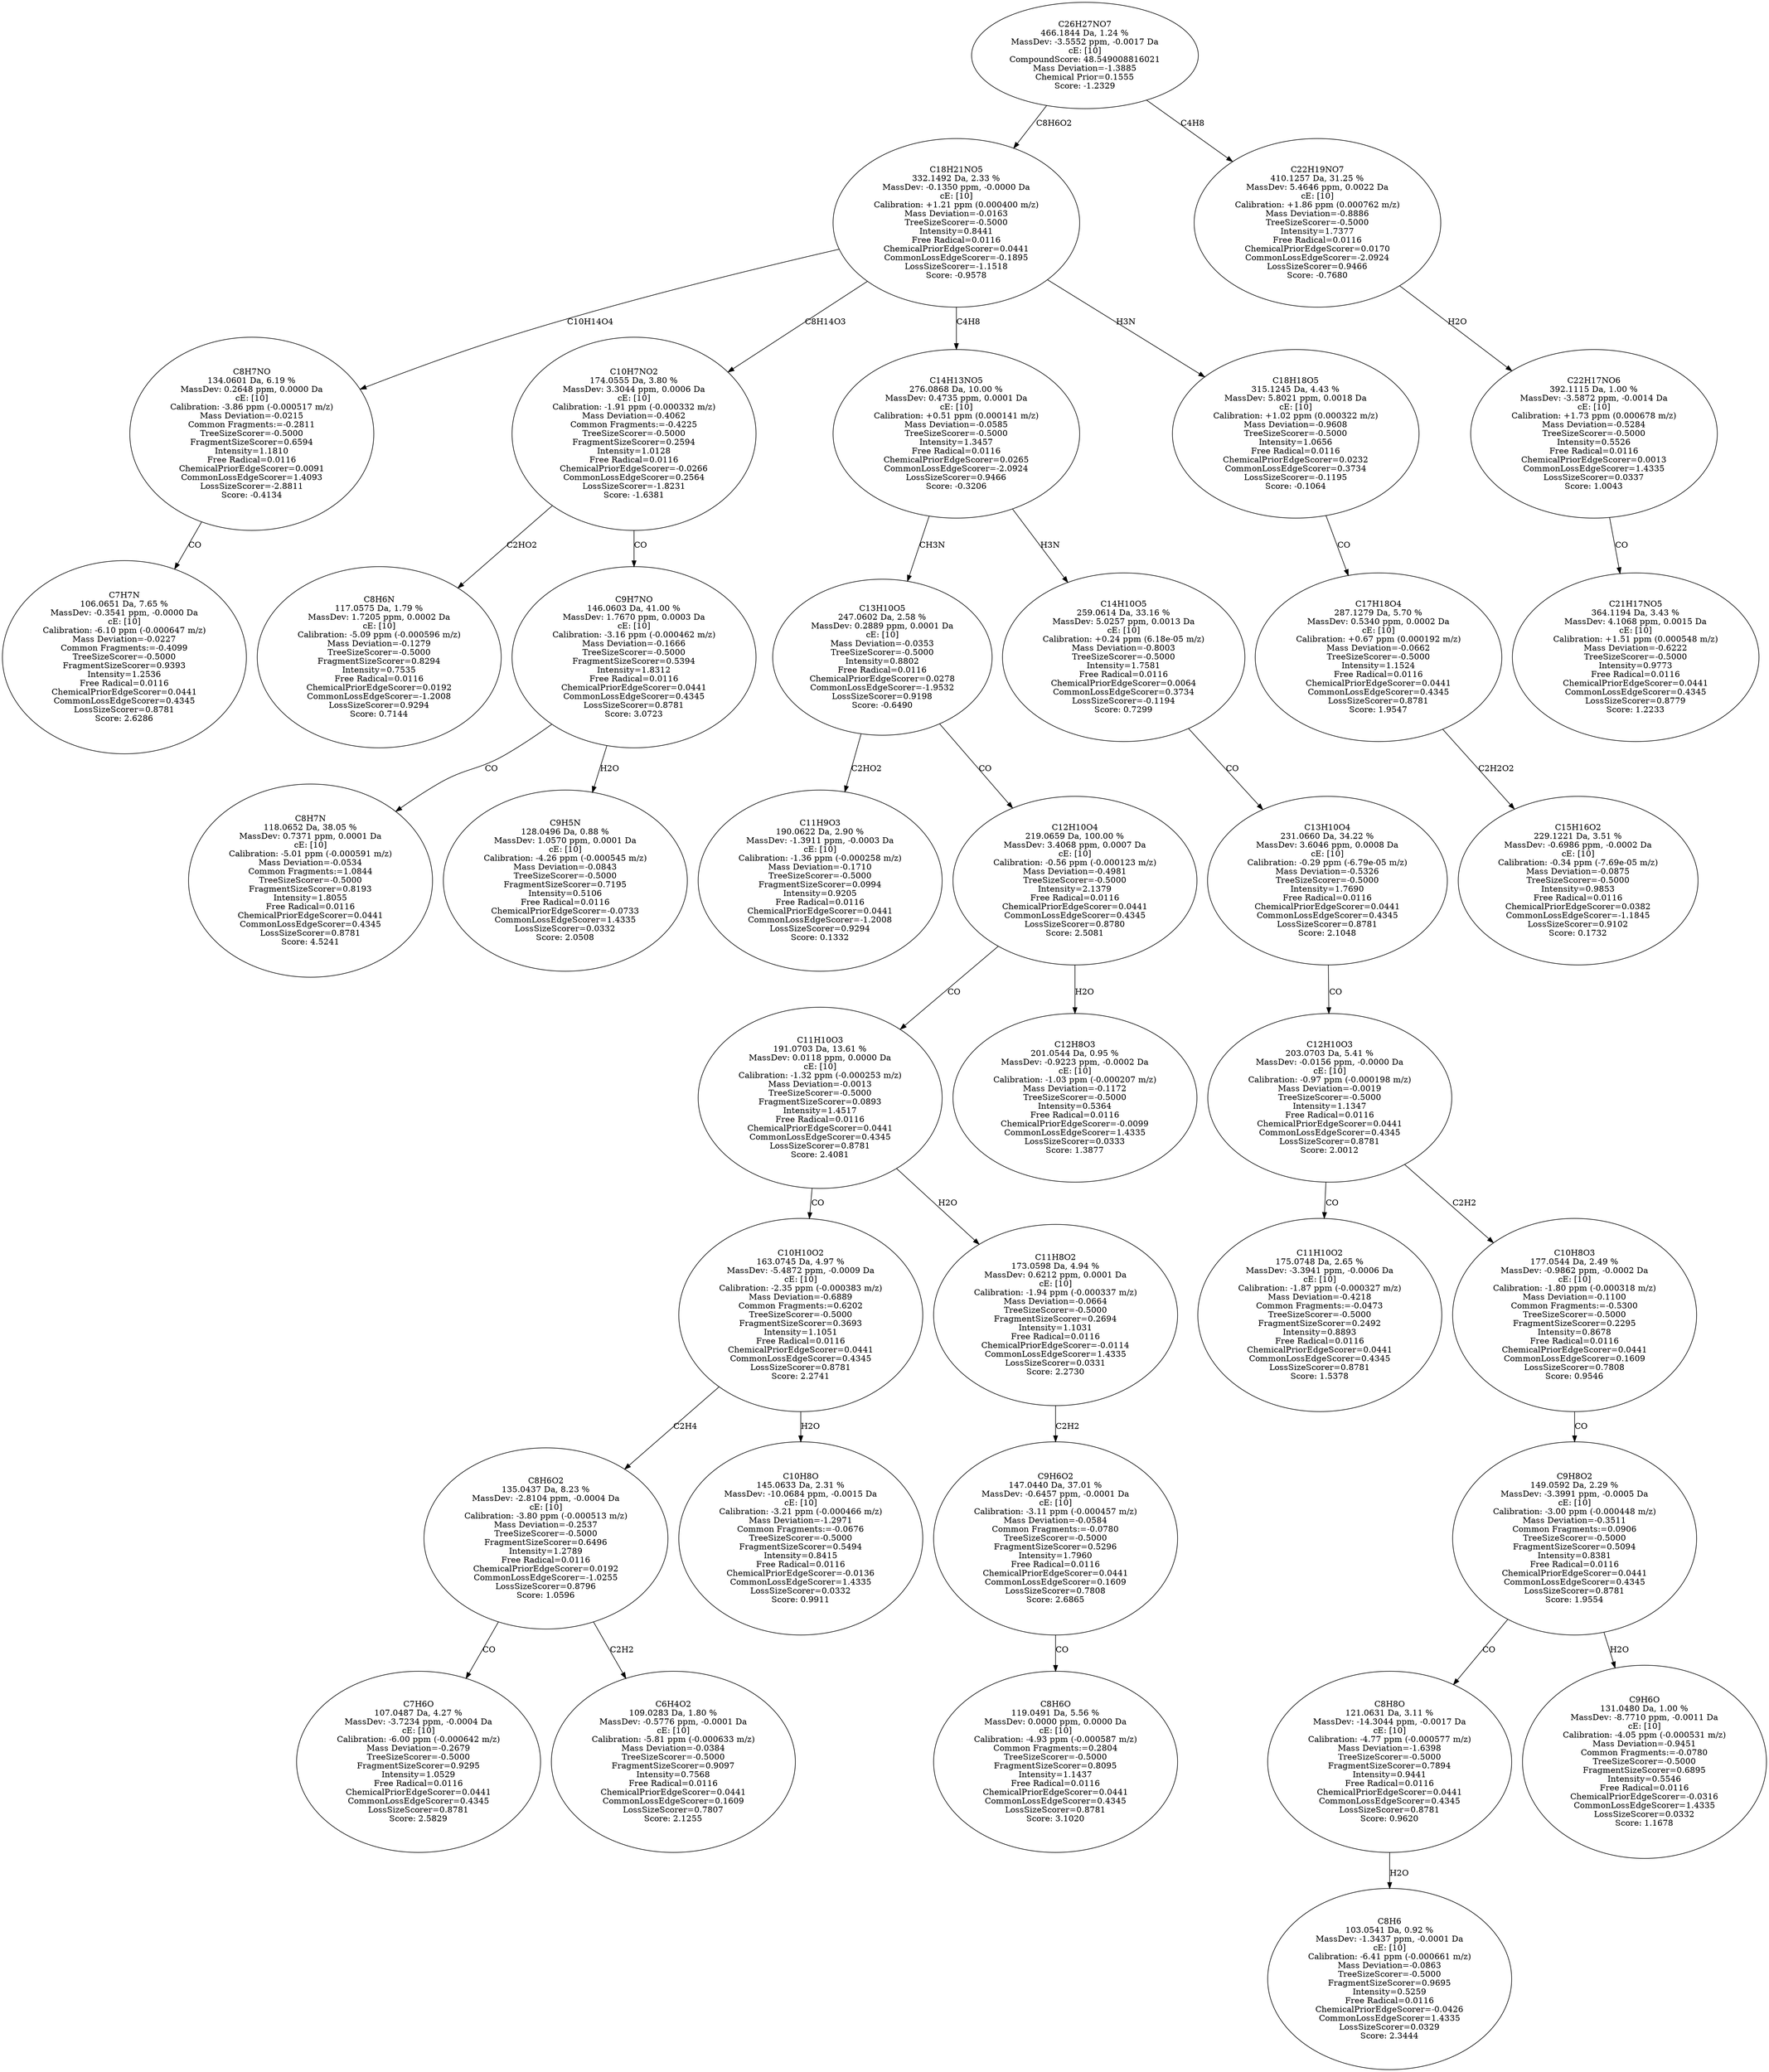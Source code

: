 strict digraph {
v1 [label="C7H7N\n106.0651 Da, 7.65 %\nMassDev: -0.3541 ppm, -0.0000 Da\ncE: [10]\nCalibration: -6.10 ppm (-0.000647 m/z)\nMass Deviation=-0.0227\nCommon Fragments:=-0.4099\nTreeSizeScorer=-0.5000\nFragmentSizeScorer=0.9393\nIntensity=1.2536\nFree Radical=0.0116\nChemicalPriorEdgeScorer=0.0441\nCommonLossEdgeScorer=0.4345\nLossSizeScorer=0.8781\nScore: 2.6286"];
v2 [label="C8H7NO\n134.0601 Da, 6.19 %\nMassDev: 0.2648 ppm, 0.0000 Da\ncE: [10]\nCalibration: -3.86 ppm (-0.000517 m/z)\nMass Deviation=-0.0215\nCommon Fragments:=-0.2811\nTreeSizeScorer=-0.5000\nFragmentSizeScorer=0.6594\nIntensity=1.1810\nFree Radical=0.0116\nChemicalPriorEdgeScorer=0.0091\nCommonLossEdgeScorer=1.4093\nLossSizeScorer=-2.8811\nScore: -0.4134"];
v3 [label="C8H6N\n117.0575 Da, 1.79 %\nMassDev: 1.7205 ppm, 0.0002 Da\ncE: [10]\nCalibration: -5.09 ppm (-0.000596 m/z)\nMass Deviation=-0.1279\nTreeSizeScorer=-0.5000\nFragmentSizeScorer=0.8294\nIntensity=0.7535\nFree Radical=0.0116\nChemicalPriorEdgeScorer=0.0192\nCommonLossEdgeScorer=-1.2008\nLossSizeScorer=0.9294\nScore: 0.7144"];
v4 [label="C8H7N\n118.0652 Da, 38.05 %\nMassDev: 0.7371 ppm, 0.0001 Da\ncE: [10]\nCalibration: -5.01 ppm (-0.000591 m/z)\nMass Deviation=-0.0534\nCommon Fragments:=1.0844\nTreeSizeScorer=-0.5000\nFragmentSizeScorer=0.8193\nIntensity=1.8055\nFree Radical=0.0116\nChemicalPriorEdgeScorer=0.0441\nCommonLossEdgeScorer=0.4345\nLossSizeScorer=0.8781\nScore: 4.5241"];
v5 [label="C9H5N\n128.0496 Da, 0.88 %\nMassDev: 1.0570 ppm, 0.0001 Da\ncE: [10]\nCalibration: -4.26 ppm (-0.000545 m/z)\nMass Deviation=-0.0843\nTreeSizeScorer=-0.5000\nFragmentSizeScorer=0.7195\nIntensity=0.5106\nFree Radical=0.0116\nChemicalPriorEdgeScorer=-0.0733\nCommonLossEdgeScorer=1.4335\nLossSizeScorer=0.0332\nScore: 2.0508"];
v6 [label="C9H7NO\n146.0603 Da, 41.00 %\nMassDev: 1.7670 ppm, 0.0003 Da\ncE: [10]\nCalibration: -3.16 ppm (-0.000462 m/z)\nMass Deviation=-0.1666\nTreeSizeScorer=-0.5000\nFragmentSizeScorer=0.5394\nIntensity=1.8312\nFree Radical=0.0116\nChemicalPriorEdgeScorer=0.0441\nCommonLossEdgeScorer=0.4345\nLossSizeScorer=0.8781\nScore: 3.0723"];
v7 [label="C10H7NO2\n174.0555 Da, 3.80 %\nMassDev: 3.3044 ppm, 0.0006 Da\ncE: [10]\nCalibration: -1.91 ppm (-0.000332 m/z)\nMass Deviation=-0.4062\nCommon Fragments:=-0.4225\nTreeSizeScorer=-0.5000\nFragmentSizeScorer=0.2594\nIntensity=1.0128\nFree Radical=0.0116\nChemicalPriorEdgeScorer=-0.0266\nCommonLossEdgeScorer=0.2564\nLossSizeScorer=-1.8231\nScore: -1.6381"];
v8 [label="C11H9O3\n190.0622 Da, 2.90 %\nMassDev: -1.3911 ppm, -0.0003 Da\ncE: [10]\nCalibration: -1.36 ppm (-0.000258 m/z)\nMass Deviation=-0.1710\nTreeSizeScorer=-0.5000\nFragmentSizeScorer=0.0994\nIntensity=0.9205\nFree Radical=0.0116\nChemicalPriorEdgeScorer=0.0441\nCommonLossEdgeScorer=-1.2008\nLossSizeScorer=0.9294\nScore: 0.1332"];
v9 [label="C7H6O\n107.0487 Da, 4.27 %\nMassDev: -3.7234 ppm, -0.0004 Da\ncE: [10]\nCalibration: -6.00 ppm (-0.000642 m/z)\nMass Deviation=-0.2679\nTreeSizeScorer=-0.5000\nFragmentSizeScorer=0.9295\nIntensity=1.0529\nFree Radical=0.0116\nChemicalPriorEdgeScorer=0.0441\nCommonLossEdgeScorer=0.4345\nLossSizeScorer=0.8781\nScore: 2.5829"];
v10 [label="C6H4O2\n109.0283 Da, 1.80 %\nMassDev: -0.5776 ppm, -0.0001 Da\ncE: [10]\nCalibration: -5.81 ppm (-0.000633 m/z)\nMass Deviation=-0.0384\nTreeSizeScorer=-0.5000\nFragmentSizeScorer=0.9097\nIntensity=0.7568\nFree Radical=0.0116\nChemicalPriorEdgeScorer=0.0441\nCommonLossEdgeScorer=0.1609\nLossSizeScorer=0.7807\nScore: 2.1255"];
v11 [label="C8H6O2\n135.0437 Da, 8.23 %\nMassDev: -2.8104 ppm, -0.0004 Da\ncE: [10]\nCalibration: -3.80 ppm (-0.000513 m/z)\nMass Deviation=-0.2537\nTreeSizeScorer=-0.5000\nFragmentSizeScorer=0.6496\nIntensity=1.2789\nFree Radical=0.0116\nChemicalPriorEdgeScorer=0.0192\nCommonLossEdgeScorer=-1.0255\nLossSizeScorer=0.8796\nScore: 1.0596"];
v12 [label="C10H8O\n145.0633 Da, 2.31 %\nMassDev: -10.0684 ppm, -0.0015 Da\ncE: [10]\nCalibration: -3.21 ppm (-0.000466 m/z)\nMass Deviation=-1.2971\nCommon Fragments:=-0.0676\nTreeSizeScorer=-0.5000\nFragmentSizeScorer=0.5494\nIntensity=0.8415\nFree Radical=0.0116\nChemicalPriorEdgeScorer=-0.0136\nCommonLossEdgeScorer=1.4335\nLossSizeScorer=0.0332\nScore: 0.9911"];
v13 [label="C10H10O2\n163.0745 Da, 4.97 %\nMassDev: -5.4872 ppm, -0.0009 Da\ncE: [10]\nCalibration: -2.35 ppm (-0.000383 m/z)\nMass Deviation=-0.6889\nCommon Fragments:=0.6202\nTreeSizeScorer=-0.5000\nFragmentSizeScorer=0.3693\nIntensity=1.1051\nFree Radical=0.0116\nChemicalPriorEdgeScorer=0.0441\nCommonLossEdgeScorer=0.4345\nLossSizeScorer=0.8781\nScore: 2.2741"];
v14 [label="C8H6O\n119.0491 Da, 5.56 %\nMassDev: 0.0000 ppm, 0.0000 Da\ncE: [10]\nCalibration: -4.93 ppm (-0.000587 m/z)\nCommon Fragments:=0.2804\nTreeSizeScorer=-0.5000\nFragmentSizeScorer=0.8095\nIntensity=1.1437\nFree Radical=0.0116\nChemicalPriorEdgeScorer=0.0441\nCommonLossEdgeScorer=0.4345\nLossSizeScorer=0.8781\nScore: 3.1020"];
v15 [label="C9H6O2\n147.0440 Da, 37.01 %\nMassDev: -0.6457 ppm, -0.0001 Da\ncE: [10]\nCalibration: -3.11 ppm (-0.000457 m/z)\nMass Deviation=-0.0584\nCommon Fragments:=-0.0780\nTreeSizeScorer=-0.5000\nFragmentSizeScorer=0.5296\nIntensity=1.7960\nFree Radical=0.0116\nChemicalPriorEdgeScorer=0.0441\nCommonLossEdgeScorer=0.1609\nLossSizeScorer=0.7808\nScore: 2.6865"];
v16 [label="C11H8O2\n173.0598 Da, 4.94 %\nMassDev: 0.6212 ppm, 0.0001 Da\ncE: [10]\nCalibration: -1.94 ppm (-0.000337 m/z)\nMass Deviation=-0.0664\nTreeSizeScorer=-0.5000\nFragmentSizeScorer=0.2694\nIntensity=1.1031\nFree Radical=0.0116\nChemicalPriorEdgeScorer=-0.0114\nCommonLossEdgeScorer=1.4335\nLossSizeScorer=0.0331\nScore: 2.2730"];
v17 [label="C11H10O3\n191.0703 Da, 13.61 %\nMassDev: 0.0118 ppm, 0.0000 Da\ncE: [10]\nCalibration: -1.32 ppm (-0.000253 m/z)\nMass Deviation=-0.0013\nTreeSizeScorer=-0.5000\nFragmentSizeScorer=0.0893\nIntensity=1.4517\nFree Radical=0.0116\nChemicalPriorEdgeScorer=0.0441\nCommonLossEdgeScorer=0.4345\nLossSizeScorer=0.8781\nScore: 2.4081"];
v18 [label="C12H8O3\n201.0544 Da, 0.95 %\nMassDev: -0.9223 ppm, -0.0002 Da\ncE: [10]\nCalibration: -1.03 ppm (-0.000207 m/z)\nMass Deviation=-0.1172\nTreeSizeScorer=-0.5000\nIntensity=0.5364\nFree Radical=0.0116\nChemicalPriorEdgeScorer=-0.0099\nCommonLossEdgeScorer=1.4335\nLossSizeScorer=0.0333\nScore: 1.3877"];
v19 [label="C12H10O4\n219.0659 Da, 100.00 %\nMassDev: 3.4068 ppm, 0.0007 Da\ncE: [10]\nCalibration: -0.56 ppm (-0.000123 m/z)\nMass Deviation=-0.4981\nTreeSizeScorer=-0.5000\nIntensity=2.1379\nFree Radical=0.0116\nChemicalPriorEdgeScorer=0.0441\nCommonLossEdgeScorer=0.4345\nLossSizeScorer=0.8780\nScore: 2.5081"];
v20 [label="C13H10O5\n247.0602 Da, 2.58 %\nMassDev: 0.2889 ppm, 0.0001 Da\ncE: [10]\nMass Deviation=-0.0353\nTreeSizeScorer=-0.5000\nIntensity=0.8802\nFree Radical=0.0116\nChemicalPriorEdgeScorer=0.0278\nCommonLossEdgeScorer=-1.9532\nLossSizeScorer=0.9198\nScore: -0.6490"];
v21 [label="C11H10O2\n175.0748 Da, 2.65 %\nMassDev: -3.3941 ppm, -0.0006 Da\ncE: [10]\nCalibration: -1.87 ppm (-0.000327 m/z)\nMass Deviation=-0.4218\nCommon Fragments:=-0.0473\nTreeSizeScorer=-0.5000\nFragmentSizeScorer=0.2492\nIntensity=0.8893\nFree Radical=0.0116\nChemicalPriorEdgeScorer=0.0441\nCommonLossEdgeScorer=0.4345\nLossSizeScorer=0.8781\nScore: 1.5378"];
v22 [label="C8H6\n103.0541 Da, 0.92 %\nMassDev: -1.3437 ppm, -0.0001 Da\ncE: [10]\nCalibration: -6.41 ppm (-0.000661 m/z)\nMass Deviation=-0.0863\nTreeSizeScorer=-0.5000\nFragmentSizeScorer=0.9695\nIntensity=0.5259\nFree Radical=0.0116\nChemicalPriorEdgeScorer=-0.0426\nCommonLossEdgeScorer=1.4335\nLossSizeScorer=0.0329\nScore: 2.3444"];
v23 [label="C8H8O\n121.0631 Da, 3.11 %\nMassDev: -14.3044 ppm, -0.0017 Da\ncE: [10]\nCalibration: -4.77 ppm (-0.000577 m/z)\nMass Deviation=-1.6398\nTreeSizeScorer=-0.5000\nFragmentSizeScorer=0.7894\nIntensity=0.9441\nFree Radical=0.0116\nChemicalPriorEdgeScorer=0.0441\nCommonLossEdgeScorer=0.4345\nLossSizeScorer=0.8781\nScore: 0.9620"];
v24 [label="C9H6O\n131.0480 Da, 1.00 %\nMassDev: -8.7710 ppm, -0.0011 Da\ncE: [10]\nCalibration: -4.05 ppm (-0.000531 m/z)\nMass Deviation=-0.9451\nCommon Fragments:=-0.0780\nTreeSizeScorer=-0.5000\nFragmentSizeScorer=0.6895\nIntensity=0.5546\nFree Radical=0.0116\nChemicalPriorEdgeScorer=-0.0316\nCommonLossEdgeScorer=1.4335\nLossSizeScorer=0.0332\nScore: 1.1678"];
v25 [label="C9H8O2\n149.0592 Da, 2.29 %\nMassDev: -3.3991 ppm, -0.0005 Da\ncE: [10]\nCalibration: -3.00 ppm (-0.000448 m/z)\nMass Deviation=-0.3511\nCommon Fragments:=0.0906\nTreeSizeScorer=-0.5000\nFragmentSizeScorer=0.5094\nIntensity=0.8381\nFree Radical=0.0116\nChemicalPriorEdgeScorer=0.0441\nCommonLossEdgeScorer=0.4345\nLossSizeScorer=0.8781\nScore: 1.9554"];
v26 [label="C10H8O3\n177.0544 Da, 2.49 %\nMassDev: -0.9862 ppm, -0.0002 Da\ncE: [10]\nCalibration: -1.80 ppm (-0.000318 m/z)\nMass Deviation=-0.1100\nCommon Fragments:=-0.5300\nTreeSizeScorer=-0.5000\nFragmentSizeScorer=0.2295\nIntensity=0.8678\nFree Radical=0.0116\nChemicalPriorEdgeScorer=0.0441\nCommonLossEdgeScorer=0.1609\nLossSizeScorer=0.7808\nScore: 0.9546"];
v27 [label="C12H10O3\n203.0703 Da, 5.41 %\nMassDev: -0.0156 ppm, -0.0000 Da\ncE: [10]\nCalibration: -0.97 ppm (-0.000198 m/z)\nMass Deviation=-0.0019\nTreeSizeScorer=-0.5000\nIntensity=1.1347\nFree Radical=0.0116\nChemicalPriorEdgeScorer=0.0441\nCommonLossEdgeScorer=0.4345\nLossSizeScorer=0.8781\nScore: 2.0012"];
v28 [label="C13H10O4\n231.0660 Da, 34.22 %\nMassDev: 3.6046 ppm, 0.0008 Da\ncE: [10]\nCalibration: -0.29 ppm (-6.79e-05 m/z)\nMass Deviation=-0.5326\nTreeSizeScorer=-0.5000\nIntensity=1.7690\nFree Radical=0.0116\nChemicalPriorEdgeScorer=0.0441\nCommonLossEdgeScorer=0.4345\nLossSizeScorer=0.8781\nScore: 2.1048"];
v29 [label="C14H10O5\n259.0614 Da, 33.16 %\nMassDev: 5.0257 ppm, 0.0013 Da\ncE: [10]\nCalibration: +0.24 ppm (6.18e-05 m/z)\nMass Deviation=-0.8003\nTreeSizeScorer=-0.5000\nIntensity=1.7581\nFree Radical=0.0116\nChemicalPriorEdgeScorer=0.0064\nCommonLossEdgeScorer=0.3734\nLossSizeScorer=-0.1194\nScore: 0.7299"];
v30 [label="C14H13NO5\n276.0868 Da, 10.00 %\nMassDev: 0.4735 ppm, 0.0001 Da\ncE: [10]\nCalibration: +0.51 ppm (0.000141 m/z)\nMass Deviation=-0.0585\nTreeSizeScorer=-0.5000\nIntensity=1.3457\nFree Radical=0.0116\nChemicalPriorEdgeScorer=0.0265\nCommonLossEdgeScorer=-2.0924\nLossSizeScorer=0.9466\nScore: -0.3206"];
v31 [label="C15H16O2\n229.1221 Da, 3.51 %\nMassDev: -0.6986 ppm, -0.0002 Da\ncE: [10]\nCalibration: -0.34 ppm (-7.69e-05 m/z)\nMass Deviation=-0.0875\nTreeSizeScorer=-0.5000\nIntensity=0.9853\nFree Radical=0.0116\nChemicalPriorEdgeScorer=0.0382\nCommonLossEdgeScorer=-1.1845\nLossSizeScorer=0.9102\nScore: 0.1732"];
v32 [label="C17H18O4\n287.1279 Da, 5.70 %\nMassDev: 0.5340 ppm, 0.0002 Da\ncE: [10]\nCalibration: +0.67 ppm (0.000192 m/z)\nMass Deviation=-0.0662\nTreeSizeScorer=-0.5000\nIntensity=1.1524\nFree Radical=0.0116\nChemicalPriorEdgeScorer=0.0441\nCommonLossEdgeScorer=0.4345\nLossSizeScorer=0.8781\nScore: 1.9547"];
v33 [label="C18H18O5\n315.1245 Da, 4.43 %\nMassDev: 5.8021 ppm, 0.0018 Da\ncE: [10]\nCalibration: +1.02 ppm (0.000322 m/z)\nMass Deviation=-0.9608\nTreeSizeScorer=-0.5000\nIntensity=1.0656\nFree Radical=0.0116\nChemicalPriorEdgeScorer=0.0232\nCommonLossEdgeScorer=0.3734\nLossSizeScorer=-0.1195\nScore: -0.1064"];
v34 [label="C18H21NO5\n332.1492 Da, 2.33 %\nMassDev: -0.1350 ppm, -0.0000 Da\ncE: [10]\nCalibration: +1.21 ppm (0.000400 m/z)\nMass Deviation=-0.0163\nTreeSizeScorer=-0.5000\nIntensity=0.8441\nFree Radical=0.0116\nChemicalPriorEdgeScorer=0.0441\nCommonLossEdgeScorer=-0.1895\nLossSizeScorer=-1.1518\nScore: -0.9578"];
v35 [label="C21H17NO5\n364.1194 Da, 3.43 %\nMassDev: 4.1068 ppm, 0.0015 Da\ncE: [10]\nCalibration: +1.51 ppm (0.000548 m/z)\nMass Deviation=-0.6222\nTreeSizeScorer=-0.5000\nIntensity=0.9773\nFree Radical=0.0116\nChemicalPriorEdgeScorer=0.0441\nCommonLossEdgeScorer=0.4345\nLossSizeScorer=0.8779\nScore: 1.2233"];
v36 [label="C22H17NO6\n392.1115 Da, 1.00 %\nMassDev: -3.5872 ppm, -0.0014 Da\ncE: [10]\nCalibration: +1.73 ppm (0.000678 m/z)\nMass Deviation=-0.5284\nTreeSizeScorer=-0.5000\nIntensity=0.5526\nFree Radical=0.0116\nChemicalPriorEdgeScorer=0.0013\nCommonLossEdgeScorer=1.4335\nLossSizeScorer=0.0337\nScore: 1.0043"];
v37 [label="C22H19NO7\n410.1257 Da, 31.25 %\nMassDev: 5.4646 ppm, 0.0022 Da\ncE: [10]\nCalibration: +1.86 ppm (0.000762 m/z)\nMass Deviation=-0.8886\nTreeSizeScorer=-0.5000\nIntensity=1.7377\nFree Radical=0.0116\nChemicalPriorEdgeScorer=0.0170\nCommonLossEdgeScorer=-2.0924\nLossSizeScorer=0.9466\nScore: -0.7680"];
v38 [label="C26H27NO7\n466.1844 Da, 1.24 %\nMassDev: -3.5552 ppm, -0.0017 Da\ncE: [10]\nCompoundScore: 48.549008816021\nMass Deviation=-1.3885\nChemical Prior=0.1555\nScore: -1.2329"];
v2 -> v1 [label="CO"];
v34 -> v2 [label="C10H14O4"];
v7 -> v3 [label="C2HO2"];
v6 -> v4 [label="CO"];
v6 -> v5 [label="H2O"];
v7 -> v6 [label="CO"];
v34 -> v7 [label="C8H14O3"];
v20 -> v8 [label="C2HO2"];
v11 -> v9 [label="CO"];
v11 -> v10 [label="C2H2"];
v13 -> v11 [label="C2H4"];
v13 -> v12 [label="H2O"];
v17 -> v13 [label="CO"];
v15 -> v14 [label="CO"];
v16 -> v15 [label="C2H2"];
v17 -> v16 [label="H2O"];
v19 -> v17 [label="CO"];
v19 -> v18 [label="H2O"];
v20 -> v19 [label="CO"];
v30 -> v20 [label="CH3N"];
v27 -> v21 [label="CO"];
v23 -> v22 [label="H2O"];
v25 -> v23 [label="CO"];
v25 -> v24 [label="H2O"];
v26 -> v25 [label="CO"];
v27 -> v26 [label="C2H2"];
v28 -> v27 [label="CO"];
v29 -> v28 [label="CO"];
v30 -> v29 [label="H3N"];
v34 -> v30 [label="C4H8"];
v32 -> v31 [label="C2H2O2"];
v33 -> v32 [label="CO"];
v34 -> v33 [label="H3N"];
v38 -> v34 [label="C8H6O2"];
v36 -> v35 [label="CO"];
v37 -> v36 [label="H2O"];
v38 -> v37 [label="C4H8"];
}